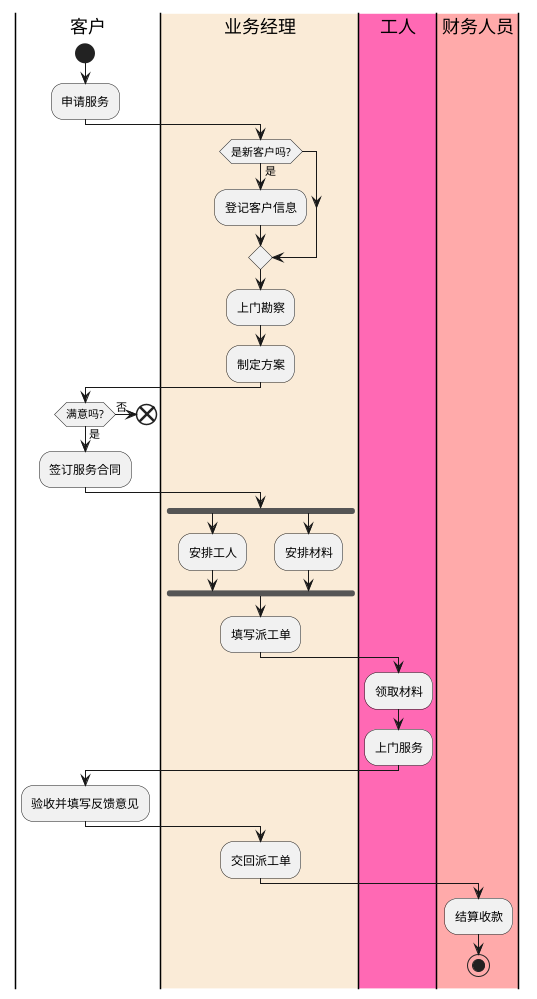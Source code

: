 @startuml
|客户|
start
:申请服务;
|#AntiqueWhite|业务经理|
if (是新客户吗?) then (是)
	:登记客户信息;
	endif
:上门勘察;
:制定方案;
|客户|
if(满意吗?) then (否)
	end
else(是)
	:签订服务合同;

|业务经理|
fork
	:安排工人;
fork again
	:安排材料;
end fork
:填写派工单;
|#HotPink|工人|
:领取材料;
:上门服务;
|客户|
:验收并填写反馈意见;
|业务经理|
:交回派工单;
|#FFAAAA|财务人员|
:结算收款;
stop
@enduml